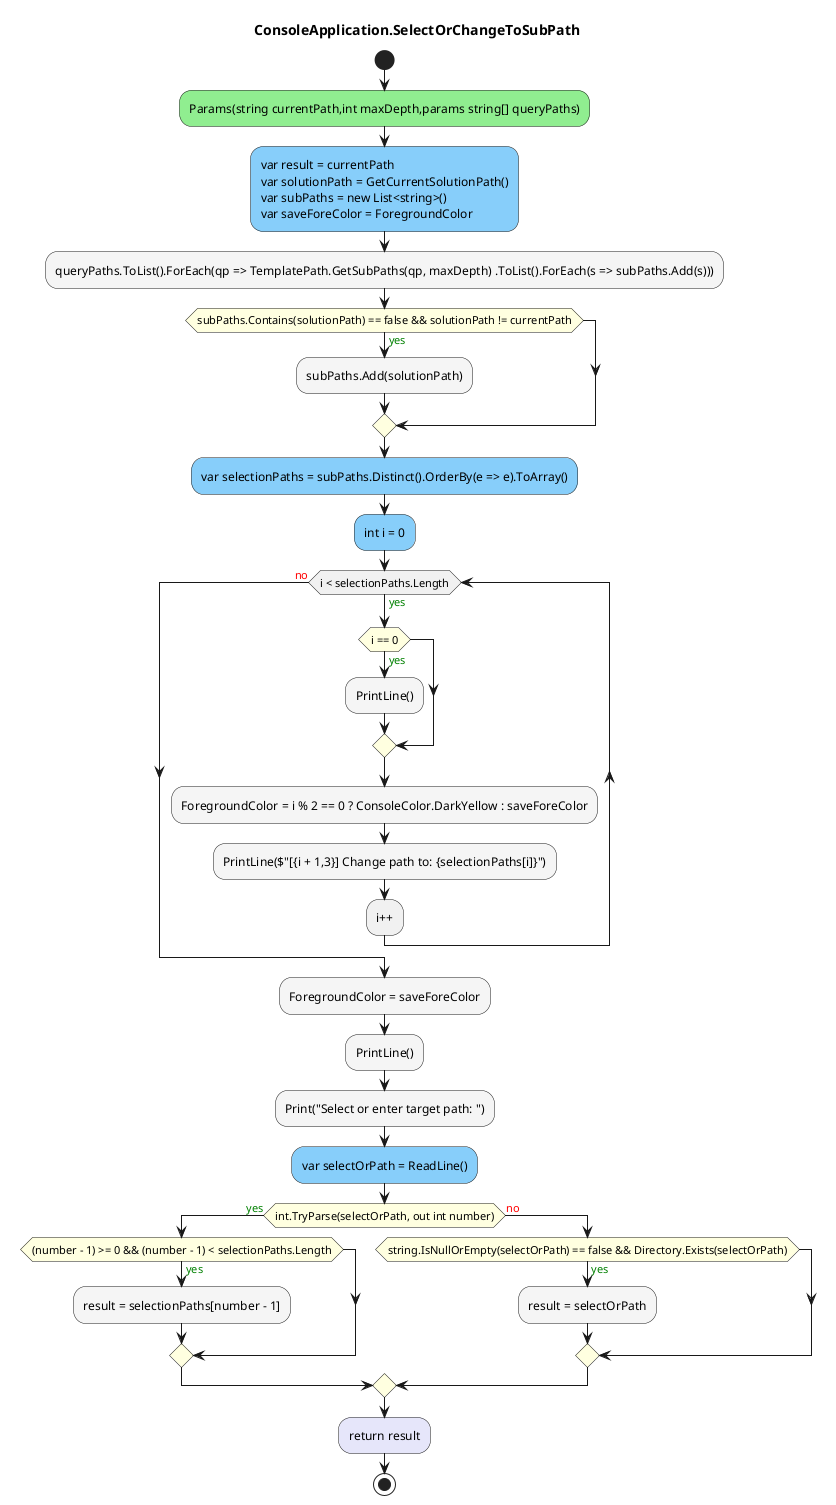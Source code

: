 @startuml ConsoleApplication.SelectOrChangeToSubPath
title ConsoleApplication.SelectOrChangeToSubPath
start
#LightGreen:Params(string currentPath,int maxDepth,params string[] queryPaths);
#LightSkyBlue:var result = currentPath\nvar solutionPath = GetCurrentSolutionPath()\nvar subPaths = new List<string>()\nvar saveForeColor = ForegroundColor;
#WhiteSmoke:queryPaths.ToList().ForEach(qp => TemplatePath.GetSubPaths(qp, maxDepth) .ToList().ForEach(s => subPaths.Add(s)));
#LightYellow:if (subPaths.Contains(solutionPath) == false && solutionPath != currentPath) then (<color:green>yes)
        #WhiteSmoke:subPaths.Add(solutionPath);
endif
#LightSkyBlue:var selectionPaths = subPaths.Distinct().OrderBy(e => e).ToArray();
#LightSkyBlue:int i = 0;
while (i < selectionPaths.Length) is (<color:green>yes)
        #LightYellow:if (i == 0) then (<color:green>yes)
            #WhiteSmoke:PrintLine();
        endif
        #WhiteSmoke:ForegroundColor = i % 2 == 0 ? ConsoleColor.DarkYellow : saveForeColor;
        #WhiteSmoke:PrintLine($"[{i + 1,3}] Change path to: {selectionPaths[i]}");
:i++;
endwhile (<color:red>no)
#WhiteSmoke:ForegroundColor = saveForeColor;
#WhiteSmoke:PrintLine();
#WhiteSmoke:Print("Select or enter target path: ");
#LightSkyBlue:var selectOrPath = ReadLine();
#LightYellow:if (int.TryParse(selectOrPath, out int number)) then (<color:green>yes)
        #LightYellow:if ((number - 1) >= 0 && (number - 1) < selectionPaths.Length) then (<color:green>yes)
                #WhiteSmoke:result = selectionPaths[number - 1];
        endif
    else (<color:red>no)
        #LightYellow:if (string.IsNullOrEmpty(selectOrPath) == false && Directory.Exists(selectOrPath)) then (<color:green>yes)
                #WhiteSmoke:result = selectOrPath;
        endif
endif
#Lavender:return result;
stop
@enduml
